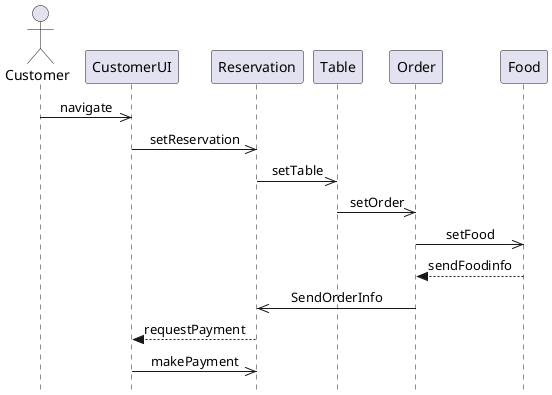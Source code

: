 @startuml

skinparam Style strictuml
skinparam SequenceMessageAlignment center

actor Customer as Cm

Cm ->> CustomerUI : navigate

CustomerUI ->> Reservation : setReservation

Reservation ->> Table : setTable

Table ->> Order : setOrder

Order ->> Food : setFood

Food --> Order : sendFoodinfo

Order ->> Reservation :SendOrderInfo

Reservation --> CustomerUI : requestPayment

CustomerUI ->> Reservation : makePayment
@enduml
